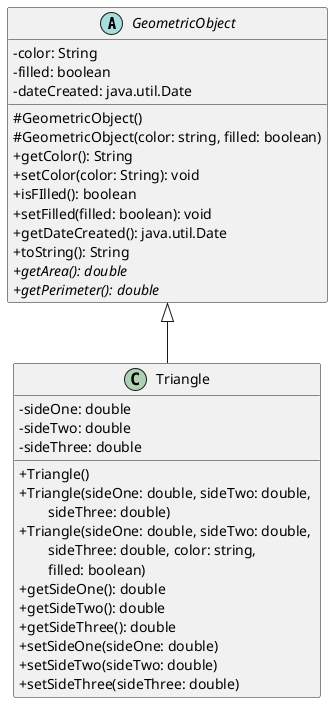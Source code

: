 @startuml

skinparam ClassAttributeIconSize 0

abstract GeometricObject {
    -color: String
    -filled: boolean
    -dateCreated: java.util.Date

    #GeometricObject()
    #GeometricObject(color: string, filled: boolean)
    +getColor(): String 
    +setColor(color: String): void
    +isFIlled(): boolean
    +setFilled(filled: boolean): void
    +getDateCreated(): java.util.Date
    +toString(): String 
    {abstract} +getArea(): double
    {abstract} +getPerimeter(): double

}

class Triangle extends GeometricObject {
    -sideOne: double
    -sideTwo: double
    -sideThree: double

    +Triangle()
    +Triangle(sideOne: double, sideTwo: double,\n\tsideThree: double)
    +Triangle(sideOne: double, sideTwo: double, \n\tsideThree: double, color: string,\n\tfilled: boolean)
    +getSideOne(): double
    +getSideTwo(): double
    +getSideThree(): double
    +setSideOne(sideOne: double)
    +setSideTwo(sideTwo: double)
    +setSideThree(sideThree: double)
}




@enduml 